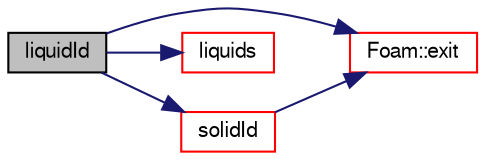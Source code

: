 digraph "liquidId"
{
  bgcolor="transparent";
  edge [fontname="FreeSans",fontsize="10",labelfontname="FreeSans",labelfontsize="10"];
  node [fontname="FreeSans",fontsize="10",shape=record];
  rankdir="LR";
  Node697 [label="liquidId",height=0.2,width=0.4,color="black", fillcolor="grey75", style="filled", fontcolor="black"];
  Node697 -> Node698 [color="midnightblue",fontsize="10",style="solid",fontname="FreeSans"];
  Node698 [label="Foam::exit",height=0.2,width=0.4,color="red",URL="$a21124.html#a06ca7250d8e89caf05243ec094843642"];
  Node697 -> Node745 [color="midnightblue",fontsize="10",style="solid",fontname="FreeSans"];
  Node745 [label="liquids",height=0.2,width=0.4,color="red",URL="$a30182.html#a03638032f60c2f702e8e3a9fd53f9952",tooltip="Return reference to the global (additional) liquids. "];
  Node697 -> Node746 [color="midnightblue",fontsize="10",style="solid",fontname="FreeSans"];
  Node746 [label="solidId",height=0.2,width=0.4,color="red",URL="$a30182.html#a274eefbb5afd046fb52078d5572337e4",tooltip="Index of solid component. "];
  Node746 -> Node698 [color="midnightblue",fontsize="10",style="solid",fontname="FreeSans"];
}
